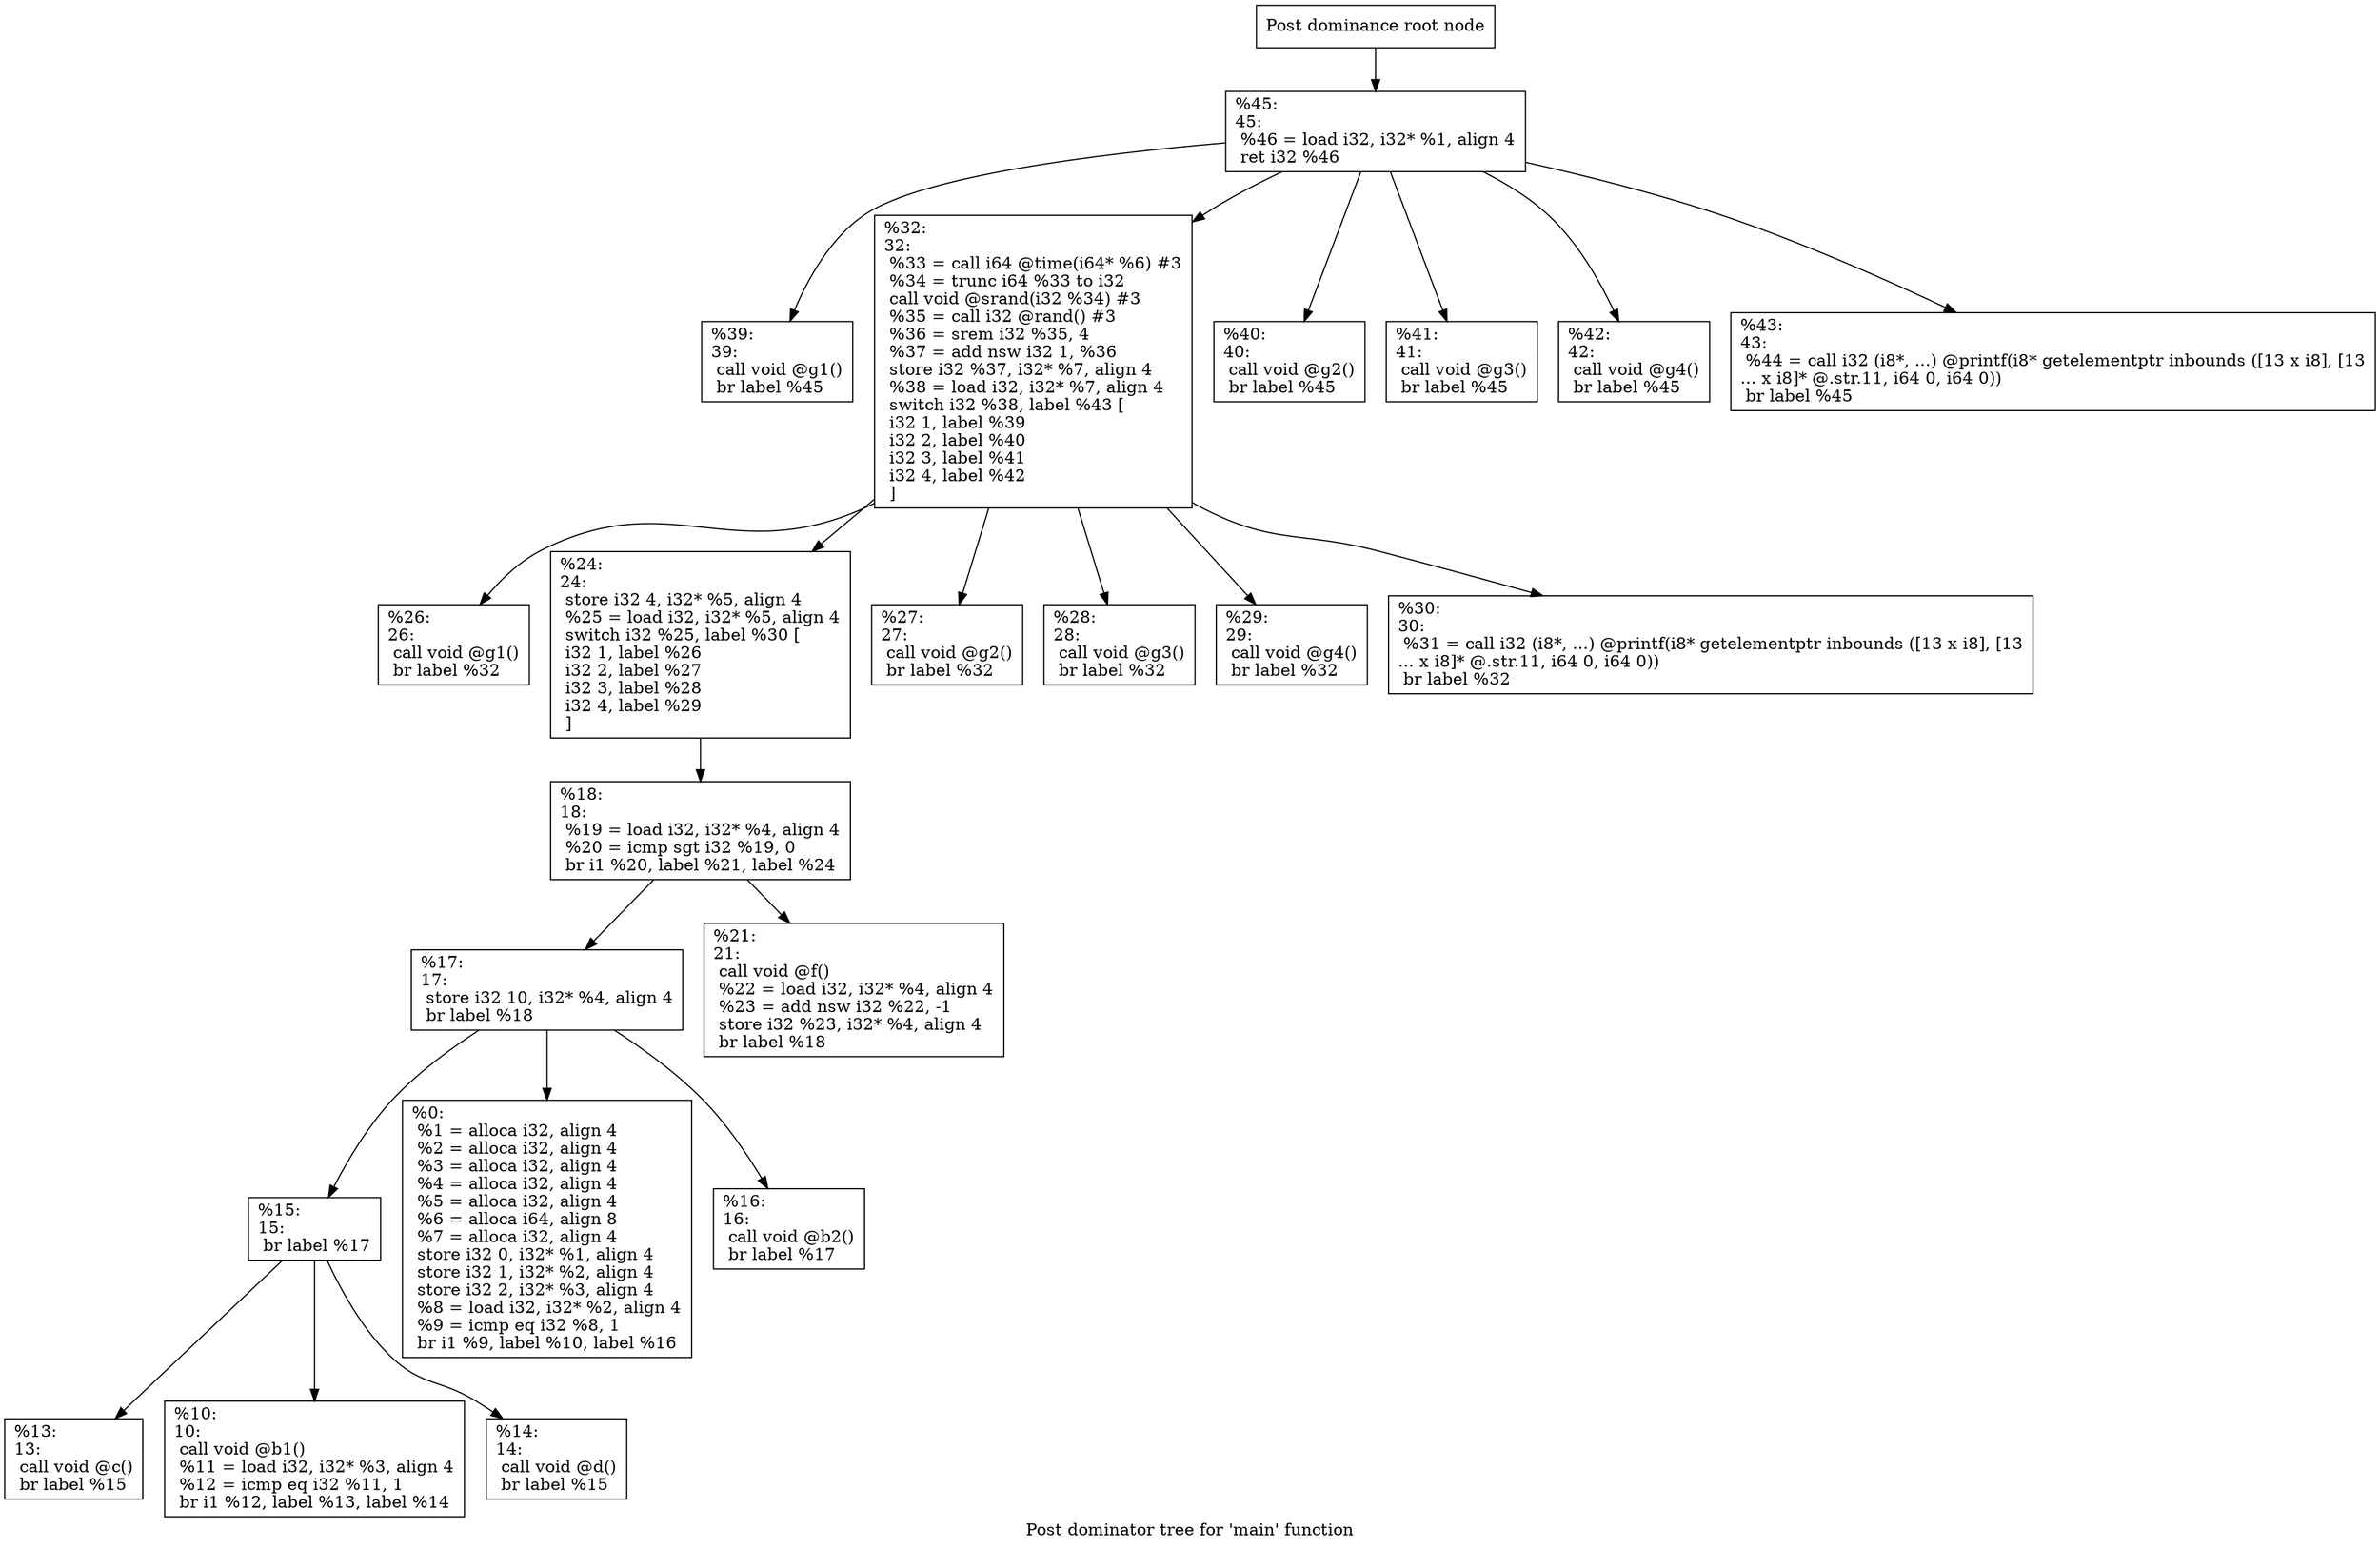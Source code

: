digraph "Post dominator tree for 'main' function" {
	label="Post dominator tree for 'main' function";

	Node0x55e601c36e50 [shape=record,label="{Post dominance root node}"];
	Node0x55e601c36e50 -> Node0x55e601c36eb0;
	Node0x55e601c36eb0 [shape=record,label="{%45:\l45:                                               \l  %46 = load i32, i32* %1, align 4\l  ret i32 %46\l}"];
	Node0x55e601c36eb0 -> Node0x55e601c36f10;
	Node0x55e601c36eb0 -> Node0x55e601c367e0;
	Node0x55e601c36eb0 -> Node0x55e601c39e50;
	Node0x55e601c36eb0 -> Node0x55e601c39eb0;
	Node0x55e601c36eb0 -> Node0x55e601c39f10;
	Node0x55e601c36eb0 -> Node0x55e601c39f70;
	Node0x55e601c36f10 [shape=record,label="{%39:\l39:                                               \l  call void @g1()\l  br label %45\l}"];
	Node0x55e601c367e0 [shape=record,label="{%32:\l32:                                               \l  %33 = call i64 @time(i64* %6) #3\l  %34 = trunc i64 %33 to i32\l  call void @srand(i32 %34) #3\l  %35 = call i32 @rand() #3\l  %36 = srem i32 %35, 4\l  %37 = add nsw i32 1, %36\l  store i32 %37, i32* %7, align 4\l  %38 = load i32, i32* %7, align 4\l  switch i32 %38, label %43 [\l    i32 1, label %39\l    i32 2, label %40\l    i32 3, label %41\l    i32 4, label %42\l  ]\l}"];
	Node0x55e601c367e0 -> Node0x55e601c369e0;
	Node0x55e601c367e0 -> Node0x55e601c36930;
	Node0x55e601c367e0 -> Node0x55e601c39cd0;
	Node0x55e601c367e0 -> Node0x55e601c39d30;
	Node0x55e601c367e0 -> Node0x55e601c39d90;
	Node0x55e601c367e0 -> Node0x55e601c39df0;
	Node0x55e601c369e0 [shape=record,label="{%26:\l26:                                               \l  call void @g1()\l  br label %32\l}"];
	Node0x55e601c36930 [shape=record,label="{%24:\l24:                                               \l  store i32 4, i32* %5, align 4\l  %25 = load i32, i32* %5, align 4\l  switch i32 %25, label %30 [\l    i32 1, label %26\l    i32 2, label %27\l    i32 3, label %28\l    i32 4, label %29\l  ]\l}"];
	Node0x55e601c36930 -> Node0x55e601c39970;
	Node0x55e601c39970 [shape=record,label="{%18:\l18:                                               \l  %19 = load i32, i32* %4, align 4\l  %20 = icmp sgt i32 %19, 0\l  br i1 %20, label %21, label %24\l}"];
	Node0x55e601c39970 -> Node0x55e601c399d0;
	Node0x55e601c39970 -> Node0x55e601c39c70;
	Node0x55e601c399d0 [shape=record,label="{%17:\l17:                                               \l  store i32 10, i32* %4, align 4\l  br label %18\l}"];
	Node0x55e601c399d0 -> Node0x55e601c39a30;
	Node0x55e601c399d0 -> Node0x55e601c39b50;
	Node0x55e601c399d0 -> Node0x55e601c39c10;
	Node0x55e601c39a30 [shape=record,label="{%15:\l15:                                               \l  br label %17\l}"];
	Node0x55e601c39a30 -> Node0x55e601c39a90;
	Node0x55e601c39a30 -> Node0x55e601c39af0;
	Node0x55e601c39a30 -> Node0x55e601c39bb0;
	Node0x55e601c39a90 [shape=record,label="{%13:\l13:                                               \l  call void @c()\l  br label %15\l}"];
	Node0x55e601c39af0 [shape=record,label="{%10:\l10:                                               \l  call void @b1()\l  %11 = load i32, i32* %3, align 4\l  %12 = icmp eq i32 %11, 1\l  br i1 %12, label %13, label %14\l}"];
	Node0x55e601c39bb0 [shape=record,label="{%14:\l14:                                               \l  call void @d()\l  br label %15\l}"];
	Node0x55e601c39b50 [shape=record,label="{%0:\l  %1 = alloca i32, align 4\l  %2 = alloca i32, align 4\l  %3 = alloca i32, align 4\l  %4 = alloca i32, align 4\l  %5 = alloca i32, align 4\l  %6 = alloca i64, align 8\l  %7 = alloca i32, align 4\l  store i32 0, i32* %1, align 4\l  store i32 1, i32* %2, align 4\l  store i32 2, i32* %3, align 4\l  %8 = load i32, i32* %2, align 4\l  %9 = icmp eq i32 %8, 1\l  br i1 %9, label %10, label %16\l}"];
	Node0x55e601c39c10 [shape=record,label="{%16:\l16:                                               \l  call void @b2()\l  br label %17\l}"];
	Node0x55e601c39c70 [shape=record,label="{%21:\l21:                                               \l  call void @f()\l  %22 = load i32, i32* %4, align 4\l  %23 = add nsw i32 %22, -1\l  store i32 %23, i32* %4, align 4\l  br label %18\l}"];
	Node0x55e601c39cd0 [shape=record,label="{%27:\l27:                                               \l  call void @g2()\l  br label %32\l}"];
	Node0x55e601c39d30 [shape=record,label="{%28:\l28:                                               \l  call void @g3()\l  br label %32\l}"];
	Node0x55e601c39d90 [shape=record,label="{%29:\l29:                                               \l  call void @g4()\l  br label %32\l}"];
	Node0x55e601c39df0 [shape=record,label="{%30:\l30:                                               \l  %31 = call i32 (i8*, ...) @printf(i8* getelementptr inbounds ([13 x i8], [13\l... x i8]* @.str.11, i64 0, i64 0))\l  br label %32\l}"];
	Node0x55e601c39e50 [shape=record,label="{%40:\l40:                                               \l  call void @g2()\l  br label %45\l}"];
	Node0x55e601c39eb0 [shape=record,label="{%41:\l41:                                               \l  call void @g3()\l  br label %45\l}"];
	Node0x55e601c39f10 [shape=record,label="{%42:\l42:                                               \l  call void @g4()\l  br label %45\l}"];
	Node0x55e601c39f70 [shape=record,label="{%43:\l43:                                               \l  %44 = call i32 (i8*, ...) @printf(i8* getelementptr inbounds ([13 x i8], [13\l... x i8]* @.str.11, i64 0, i64 0))\l  br label %45\l}"];
}
